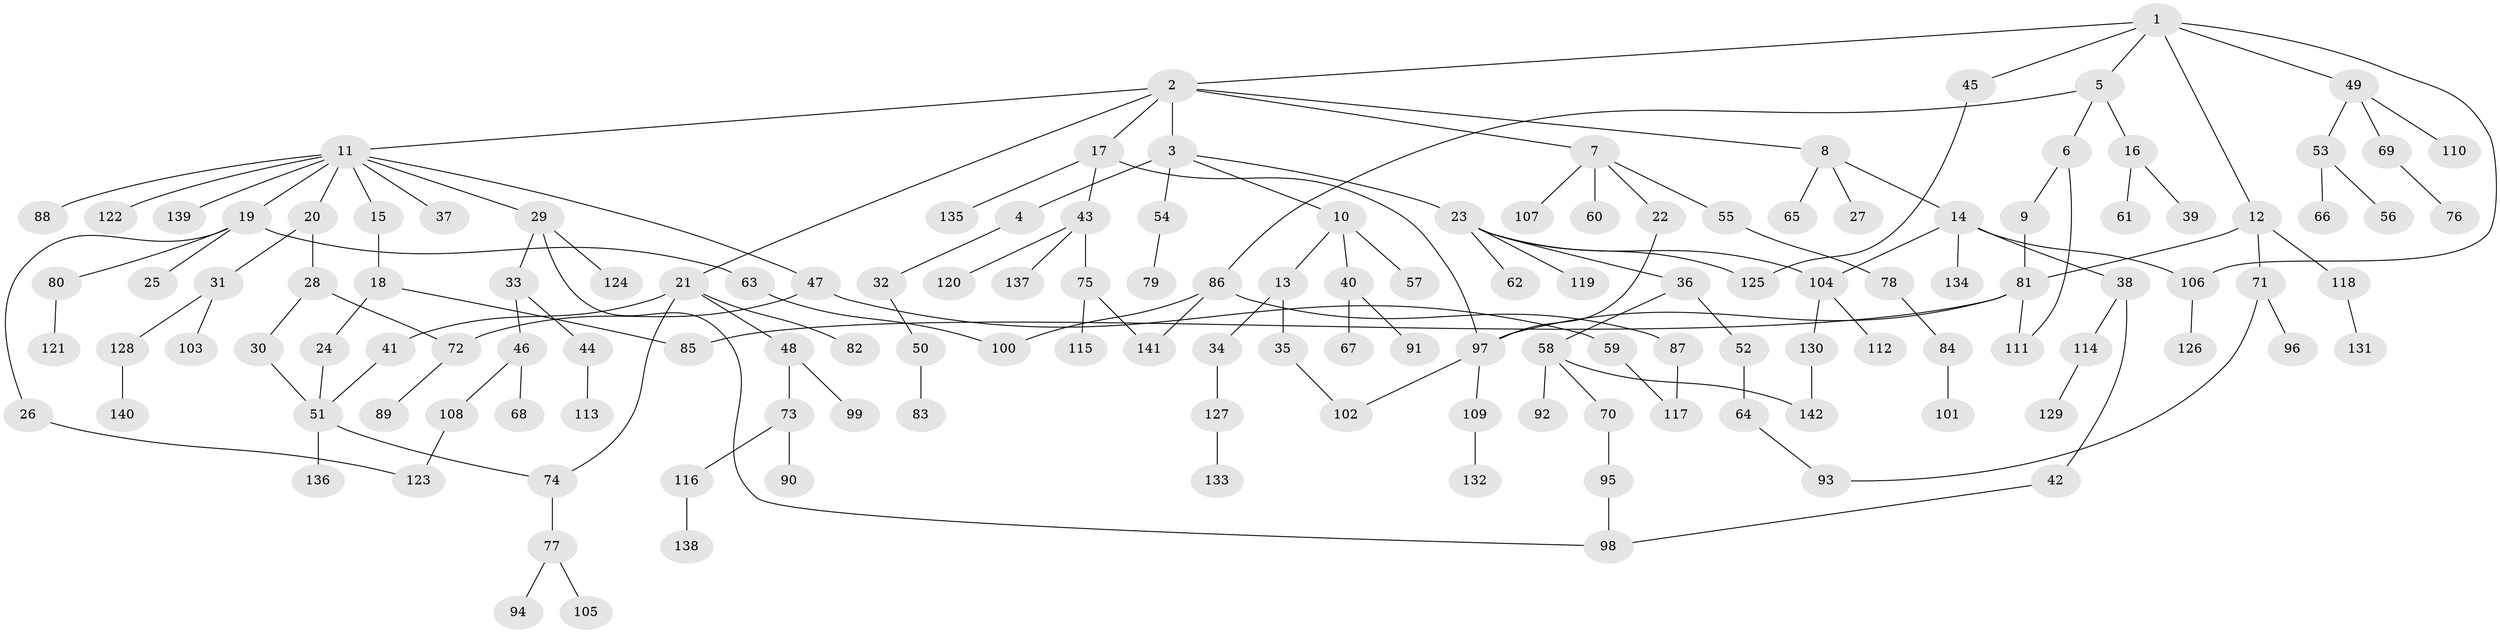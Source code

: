 // coarse degree distribution, {6: 0.011627906976744186, 7: 0.011627906976744186, 5: 0.03488372093023256, 2: 0.37209302325581395, 4: 0.12790697674418605, 3: 0.16279069767441862, 9: 0.011627906976744186, 1: 0.26744186046511625}
// Generated by graph-tools (version 1.1) at 2025/49/03/04/25 22:49:07]
// undirected, 142 vertices, 162 edges
graph export_dot {
  node [color=gray90,style=filled];
  1;
  2;
  3;
  4;
  5;
  6;
  7;
  8;
  9;
  10;
  11;
  12;
  13;
  14;
  15;
  16;
  17;
  18;
  19;
  20;
  21;
  22;
  23;
  24;
  25;
  26;
  27;
  28;
  29;
  30;
  31;
  32;
  33;
  34;
  35;
  36;
  37;
  38;
  39;
  40;
  41;
  42;
  43;
  44;
  45;
  46;
  47;
  48;
  49;
  50;
  51;
  52;
  53;
  54;
  55;
  56;
  57;
  58;
  59;
  60;
  61;
  62;
  63;
  64;
  65;
  66;
  67;
  68;
  69;
  70;
  71;
  72;
  73;
  74;
  75;
  76;
  77;
  78;
  79;
  80;
  81;
  82;
  83;
  84;
  85;
  86;
  87;
  88;
  89;
  90;
  91;
  92;
  93;
  94;
  95;
  96;
  97;
  98;
  99;
  100;
  101;
  102;
  103;
  104;
  105;
  106;
  107;
  108;
  109;
  110;
  111;
  112;
  113;
  114;
  115;
  116;
  117;
  118;
  119;
  120;
  121;
  122;
  123;
  124;
  125;
  126;
  127;
  128;
  129;
  130;
  131;
  132;
  133;
  134;
  135;
  136;
  137;
  138;
  139;
  140;
  141;
  142;
  1 -- 2;
  1 -- 5;
  1 -- 12;
  1 -- 45;
  1 -- 49;
  1 -- 106;
  2 -- 3;
  2 -- 7;
  2 -- 8;
  2 -- 11;
  2 -- 17;
  2 -- 21;
  3 -- 4;
  3 -- 10;
  3 -- 23;
  3 -- 54;
  4 -- 32;
  5 -- 6;
  5 -- 16;
  5 -- 86;
  6 -- 9;
  6 -- 111;
  7 -- 22;
  7 -- 55;
  7 -- 60;
  7 -- 107;
  8 -- 14;
  8 -- 27;
  8 -- 65;
  9 -- 81;
  10 -- 13;
  10 -- 40;
  10 -- 57;
  11 -- 15;
  11 -- 19;
  11 -- 20;
  11 -- 29;
  11 -- 37;
  11 -- 47;
  11 -- 88;
  11 -- 122;
  11 -- 139;
  12 -- 71;
  12 -- 81;
  12 -- 118;
  13 -- 34;
  13 -- 35;
  14 -- 38;
  14 -- 106;
  14 -- 134;
  14 -- 104;
  15 -- 18;
  16 -- 39;
  16 -- 61;
  17 -- 43;
  17 -- 97;
  17 -- 135;
  18 -- 24;
  18 -- 85;
  19 -- 25;
  19 -- 26;
  19 -- 63;
  19 -- 80;
  20 -- 28;
  20 -- 31;
  21 -- 41;
  21 -- 48;
  21 -- 74;
  21 -- 82;
  22 -- 97;
  23 -- 36;
  23 -- 62;
  23 -- 104;
  23 -- 119;
  23 -- 125;
  24 -- 51;
  26 -- 123;
  28 -- 30;
  28 -- 72;
  29 -- 33;
  29 -- 98;
  29 -- 124;
  30 -- 51;
  31 -- 103;
  31 -- 128;
  32 -- 50;
  33 -- 44;
  33 -- 46;
  34 -- 127;
  35 -- 102;
  36 -- 52;
  36 -- 58;
  38 -- 42;
  38 -- 114;
  40 -- 67;
  40 -- 91;
  41 -- 51;
  42 -- 98;
  43 -- 75;
  43 -- 120;
  43 -- 137;
  44 -- 113;
  45 -- 125;
  46 -- 68;
  46 -- 108;
  47 -- 59;
  47 -- 72;
  48 -- 73;
  48 -- 99;
  49 -- 53;
  49 -- 69;
  49 -- 110;
  50 -- 83;
  51 -- 136;
  51 -- 74;
  52 -- 64;
  53 -- 56;
  53 -- 66;
  54 -- 79;
  55 -- 78;
  58 -- 70;
  58 -- 92;
  58 -- 142;
  59 -- 117;
  63 -- 100;
  64 -- 93;
  69 -- 76;
  70 -- 95;
  71 -- 96;
  71 -- 93;
  72 -- 89;
  73 -- 90;
  73 -- 116;
  74 -- 77;
  75 -- 115;
  75 -- 141;
  77 -- 94;
  77 -- 105;
  78 -- 84;
  80 -- 121;
  81 -- 85;
  81 -- 111;
  81 -- 97;
  84 -- 101;
  86 -- 87;
  86 -- 141;
  86 -- 100;
  87 -- 117;
  95 -- 98;
  97 -- 102;
  97 -- 109;
  104 -- 112;
  104 -- 130;
  106 -- 126;
  108 -- 123;
  109 -- 132;
  114 -- 129;
  116 -- 138;
  118 -- 131;
  127 -- 133;
  128 -- 140;
  130 -- 142;
}

